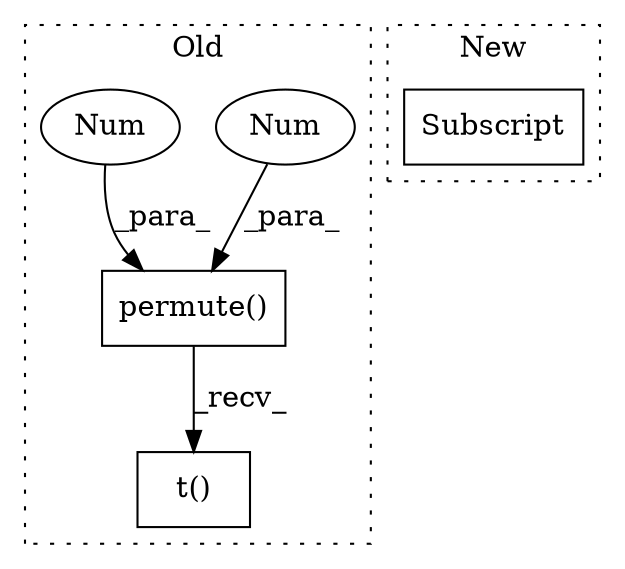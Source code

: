 digraph G {
subgraph cluster0 {
1 [label="t()" a="75" s="6682" l="57" shape="box"];
3 [label="permute()" a="75" s="6640,6661" l="14,1" shape="box"];
4 [label="Num" a="76" s="6657" l="1" shape="ellipse"];
5 [label="Num" a="76" s="6654" l="1" shape="ellipse"];
label = "Old";
style="dotted";
}
subgraph cluster1 {
2 [label="Subscript" a="63" s="5895,0" l="10,0" shape="box"];
label = "New";
style="dotted";
}
3 -> 1 [label="_recv_"];
4 -> 3 [label="_para_"];
5 -> 3 [label="_para_"];
}